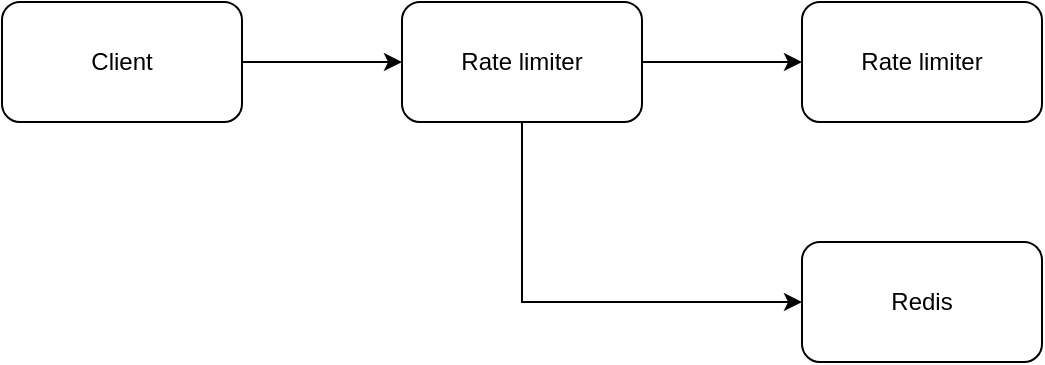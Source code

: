 <mxfile version="23.1.1" type="device">
  <diagram name="Page-1" id="vkETW_f1yGzNbxNoW9vd">
    <mxGraphModel dx="882" dy="578" grid="1" gridSize="10" guides="1" tooltips="1" connect="1" arrows="1" fold="1" page="1" pageScale="1" pageWidth="850" pageHeight="1100" math="0" shadow="0">
      <root>
        <mxCell id="0" />
        <mxCell id="1" parent="0" />
        <mxCell id="GIo4lOQ5D8zovkSAOIZO-6" style="edgeStyle=orthogonalEdgeStyle;rounded=0;orthogonalLoop=1;jettySize=auto;html=1;exitX=1;exitY=0.5;exitDx=0;exitDy=0;entryX=0;entryY=0.5;entryDx=0;entryDy=0;" parent="1" source="GIo4lOQ5D8zovkSAOIZO-1" target="GIo4lOQ5D8zovkSAOIZO-2" edge="1">
          <mxGeometry relative="1" as="geometry" />
        </mxCell>
        <mxCell id="GIo4lOQ5D8zovkSAOIZO-1" value="Client" style="rounded=1;whiteSpace=wrap;html=1;" parent="1" vertex="1">
          <mxGeometry x="80" y="200" width="120" height="60" as="geometry" />
        </mxCell>
        <mxCell id="GIo4lOQ5D8zovkSAOIZO-8" style="edgeStyle=orthogonalEdgeStyle;rounded=0;orthogonalLoop=1;jettySize=auto;html=1;exitX=1;exitY=0.5;exitDx=0;exitDy=0;entryX=0;entryY=0.5;entryDx=0;entryDy=0;" parent="1" source="GIo4lOQ5D8zovkSAOIZO-2" target="GIo4lOQ5D8zovkSAOIZO-3" edge="1">
          <mxGeometry relative="1" as="geometry" />
        </mxCell>
        <mxCell id="UkIbbUB__O1dK6oQ1D3P-1" style="edgeStyle=orthogonalEdgeStyle;rounded=0;orthogonalLoop=1;jettySize=auto;html=1;exitX=0.5;exitY=1;exitDx=0;exitDy=0;entryX=0;entryY=0.5;entryDx=0;entryDy=0;" edge="1" parent="1" source="GIo4lOQ5D8zovkSAOIZO-2" target="lTsMpnqPC8pFJK7DDNOB-1">
          <mxGeometry relative="1" as="geometry" />
        </mxCell>
        <mxCell id="GIo4lOQ5D8zovkSAOIZO-2" value="Rate limiter" style="rounded=1;whiteSpace=wrap;html=1;" parent="1" vertex="1">
          <mxGeometry x="280" y="200" width="120" height="60" as="geometry" />
        </mxCell>
        <mxCell id="GIo4lOQ5D8zovkSAOIZO-3" value="Rate limiter" style="rounded=1;whiteSpace=wrap;html=1;" parent="1" vertex="1">
          <mxGeometry x="480" y="200" width="120" height="60" as="geometry" />
        </mxCell>
        <mxCell id="lTsMpnqPC8pFJK7DDNOB-1" value="Redis" style="rounded=1;whiteSpace=wrap;html=1;" parent="1" vertex="1">
          <mxGeometry x="480" y="320" width="120" height="60" as="geometry" />
        </mxCell>
      </root>
    </mxGraphModel>
  </diagram>
</mxfile>
